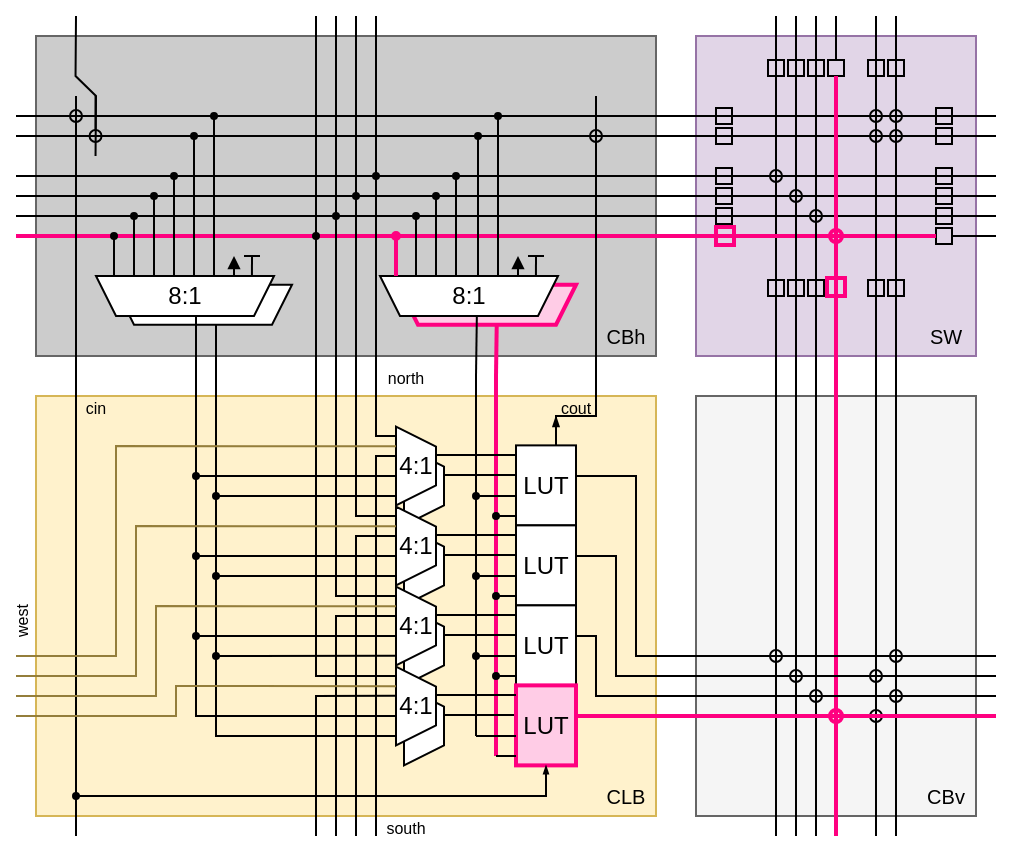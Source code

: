 <mxfile version="20.6.2" type="device"><diagram id="9KGzQhtidho0yr76nwJ4" name="Page-1"><mxGraphModel dx="647" dy="427" grid="1" gridSize="10" guides="0" tooltips="1" connect="1" arrows="1" fold="1" page="1" pageScale="1" pageWidth="827" pageHeight="1169" math="0" shadow="0"><root><mxCell id="0"/><mxCell id="1" parent="0"/><mxCell id="bEWMWgWFXNV8ZKnq5Obx-1" value="" style="rounded=0;whiteSpace=wrap;html=1;fillColor=#fff2cc;strokeColor=#d6b656;" parent="1" vertex="1"><mxGeometry x="80" y="270" width="310" height="210" as="geometry"/></mxCell><mxCell id="BEiH9vNHT9M3Co6_IEp4-1" value="" style="rounded=0;whiteSpace=wrap;html=1;fillColor=#CCCCCC;strokeColor=#666666;fontColor=#333333;" parent="1" vertex="1"><mxGeometry x="80" y="90" width="310" height="160" as="geometry"/></mxCell><mxCell id="BEiH9vNHT9M3Co6_IEp4-317" value="" style="endArrow=none;html=1;rounded=0;endFill=0;startArrow=blockThin;startFill=1;startSize=3;" parent="1" edge="1"><mxGeometry width="50" height="50" relative="1" as="geometry"><mxPoint x="340" y="280" as="sourcePoint"/><mxPoint x="340" y="300" as="targetPoint"/><Array as="points"/></mxGeometry></mxCell><mxCell id="BEiH9vNHT9M3Co6_IEp4-312" value="" style="endArrow=none;html=1;rounded=0;" parent="1" edge="1"><mxGeometry width="50" height="50" relative="1" as="geometry"><mxPoint x="360" y="260" as="sourcePoint"/><mxPoint x="340" y="300" as="targetPoint"/><Array as="points"><mxPoint x="360" y="280"/><mxPoint x="340" y="280"/></Array></mxGeometry></mxCell><mxCell id="BEiH9vNHT9M3Co6_IEp4-6" value="" style="rounded=0;whiteSpace=wrap;html=1;fillColor=#f5f5f5;strokeColor=#666666;fontColor=#333333;" parent="1" vertex="1"><mxGeometry x="410" y="270" width="140" height="210" as="geometry"/></mxCell><mxCell id="BEiH9vNHT9M3Co6_IEp4-21" value="" style="endArrow=none;html=1;rounded=0;" parent="1" edge="1"><mxGeometry width="50" height="50" relative="1" as="geometry"><mxPoint x="500" y="260" as="sourcePoint"/><mxPoint x="500" y="490" as="targetPoint"/><Array as="points"><mxPoint x="500" y="300"/><mxPoint x="500" y="310"/></Array></mxGeometry></mxCell><mxCell id="BEiH9vNHT9M3Co6_IEp4-22" value="" style="endArrow=none;html=1;rounded=0;" parent="1" edge="1"><mxGeometry width="50" height="50" relative="1" as="geometry"><mxPoint x="510" y="260" as="sourcePoint"/><mxPoint x="510" y="490" as="targetPoint"/><Array as="points"><mxPoint x="510" y="300"/><mxPoint x="510" y="310"/></Array></mxGeometry></mxCell><mxCell id="BEiH9vNHT9M3Co6_IEp4-56" value="CBv" style="text;html=1;strokeColor=none;fillColor=none;align=center;verticalAlign=middle;whiteSpace=wrap;rounded=0;strokeWidth=2;fontSize=10;" parent="1" vertex="1"><mxGeometry x="520" y="460" width="30" height="20" as="geometry"/></mxCell><mxCell id="BEiH9vNHT9M3Co6_IEp4-92" value="" style="endArrow=none;html=1;rounded=0;" parent="1" edge="1"><mxGeometry width="50" height="50" relative="1" as="geometry"><mxPoint x="300" y="440" as="sourcePoint"/><mxPoint x="300" y="260" as="targetPoint"/></mxGeometry></mxCell><mxCell id="BEiH9vNHT9M3Co6_IEp4-93" value="" style="endArrow=none;html=1;rounded=0;strokeWidth=2;strokeColor=#FF0080;" parent="1" edge="1"><mxGeometry width="50" height="50" relative="1" as="geometry"><mxPoint x="310" y="450" as="sourcePoint"/><mxPoint x="310" y="260" as="targetPoint"/></mxGeometry></mxCell><mxCell id="BEiH9vNHT9M3Co6_IEp4-204" value="" style="group" parent="1" vertex="1" connectable="0"><mxGeometry x="260" y="280" width="90" height="54.69" as="geometry"/></mxCell><mxCell id="BEiH9vNHT9M3Co6_IEp4-202" value="" style="endArrow=none;html=1;rounded=0;startArrow=none;startFill=0;endSize=4;startSize=3;strokeWidth=1;entryX=0;entryY=0.5;entryDx=0;entryDy=0;" parent="BEiH9vNHT9M3Co6_IEp4-204" edge="1"><mxGeometry width="50" height="50" relative="1" as="geometry"><mxPoint x="20" y="29.55" as="sourcePoint"/><mxPoint x="60" y="29.55" as="targetPoint"/></mxGeometry></mxCell><mxCell id="BEiH9vNHT9M3Co6_IEp4-201" value="" style="shape=trapezoid;perimeter=trapezoidPerimeter;whiteSpace=wrap;html=1;fixedSize=1;size=10;direction=south;" parent="BEiH9vNHT9M3Co6_IEp4-204" vertex="1"><mxGeometry x="4" y="15.31" width="20" height="39.38" as="geometry"/></mxCell><mxCell id="BEiH9vNHT9M3Co6_IEp4-193" value="LUT" style="rounded=0;whiteSpace=wrap;html=1;" parent="BEiH9vNHT9M3Co6_IEp4-204" vertex="1"><mxGeometry x="60" y="14.69" width="30" height="40" as="geometry"/></mxCell><mxCell id="BEiH9vNHT9M3Co6_IEp4-194" value="4:1" style="shape=trapezoid;perimeter=trapezoidPerimeter;whiteSpace=wrap;html=1;fixedSize=1;size=10;direction=south;" parent="BEiH9vNHT9M3Co6_IEp4-204" vertex="1"><mxGeometry y="5.31" width="20" height="39.38" as="geometry"/></mxCell><mxCell id="BEiH9vNHT9M3Co6_IEp4-195" value="" style="endArrow=none;html=1;rounded=0;startArrow=oval;startFill=1;endSize=4;startSize=3;strokeWidth=1;" parent="BEiH9vNHT9M3Co6_IEp4-204" edge="1"><mxGeometry width="50" height="50" relative="1" as="geometry"><mxPoint x="50" y="50" as="sourcePoint"/><mxPoint x="60" y="50" as="targetPoint"/></mxGeometry></mxCell><mxCell id="BEiH9vNHT9M3Co6_IEp4-196" value="" style="endArrow=none;html=1;rounded=0;startArrow=oval;startFill=1;endSize=4;startSize=3;strokeWidth=1;" parent="BEiH9vNHT9M3Co6_IEp4-204" edge="1"><mxGeometry width="50" height="50" relative="1" as="geometry"><mxPoint x="40" y="40" as="sourcePoint"/><mxPoint x="60" y="40" as="targetPoint"/></mxGeometry></mxCell><mxCell id="BEiH9vNHT9M3Co6_IEp4-203" value="" style="endArrow=none;html=1;rounded=0;startArrow=none;startFill=0;endSize=4;startSize=3;strokeWidth=1;entryX=0;entryY=0.5;entryDx=0;entryDy=0;" parent="BEiH9vNHT9M3Co6_IEp4-204" edge="1"><mxGeometry width="50" height="50" relative="1" as="geometry"><mxPoint x="20.0" y="19.55" as="sourcePoint"/><mxPoint x="60.0" y="19.55" as="targetPoint"/></mxGeometry></mxCell><mxCell id="BEiH9vNHT9M3Co6_IEp4-205" value="" style="group" parent="1" vertex="1" connectable="0"><mxGeometry x="260" y="320" width="90" height="54.69" as="geometry"/></mxCell><mxCell id="BEiH9vNHT9M3Co6_IEp4-206" value="" style="endArrow=none;html=1;rounded=0;startArrow=none;startFill=0;endSize=4;startSize=3;strokeWidth=1;entryX=0;entryY=0.5;entryDx=0;entryDy=0;" parent="BEiH9vNHT9M3Co6_IEp4-205" edge="1"><mxGeometry width="50" height="50" relative="1" as="geometry"><mxPoint x="20" y="29.55" as="sourcePoint"/><mxPoint x="60" y="29.55" as="targetPoint"/></mxGeometry></mxCell><mxCell id="BEiH9vNHT9M3Co6_IEp4-207" value="" style="shape=trapezoid;perimeter=trapezoidPerimeter;whiteSpace=wrap;html=1;fixedSize=1;size=10;direction=south;" parent="BEiH9vNHT9M3Co6_IEp4-205" vertex="1"><mxGeometry x="4" y="15.31" width="20" height="39.38" as="geometry"/></mxCell><mxCell id="BEiH9vNHT9M3Co6_IEp4-208" value="LUT" style="rounded=0;whiteSpace=wrap;html=1;" parent="BEiH9vNHT9M3Co6_IEp4-205" vertex="1"><mxGeometry x="60" y="14.69" width="30" height="40" as="geometry"/></mxCell><mxCell id="BEiH9vNHT9M3Co6_IEp4-209" value="4:1" style="shape=trapezoid;perimeter=trapezoidPerimeter;whiteSpace=wrap;html=1;fixedSize=1;size=10;direction=south;" parent="BEiH9vNHT9M3Co6_IEp4-205" vertex="1"><mxGeometry y="5.31" width="20" height="39.38" as="geometry"/></mxCell><mxCell id="BEiH9vNHT9M3Co6_IEp4-210" value="" style="endArrow=none;html=1;rounded=0;startArrow=oval;startFill=1;endSize=4;startSize=3;strokeWidth=1;" parent="BEiH9vNHT9M3Co6_IEp4-205" edge="1"><mxGeometry width="50" height="50" relative="1" as="geometry"><mxPoint x="50" y="50" as="sourcePoint"/><mxPoint x="60" y="50" as="targetPoint"/></mxGeometry></mxCell><mxCell id="BEiH9vNHT9M3Co6_IEp4-211" value="" style="endArrow=none;html=1;rounded=0;startArrow=oval;startFill=1;endSize=4;startSize=3;strokeWidth=1;" parent="BEiH9vNHT9M3Co6_IEp4-205" edge="1"><mxGeometry width="50" height="50" relative="1" as="geometry"><mxPoint x="40" y="40" as="sourcePoint"/><mxPoint x="60" y="40" as="targetPoint"/></mxGeometry></mxCell><mxCell id="BEiH9vNHT9M3Co6_IEp4-212" value="" style="endArrow=none;html=1;rounded=0;startArrow=none;startFill=0;endSize=4;startSize=3;strokeWidth=1;entryX=0;entryY=0.5;entryDx=0;entryDy=0;" parent="BEiH9vNHT9M3Co6_IEp4-205" edge="1"><mxGeometry width="50" height="50" relative="1" as="geometry"><mxPoint x="20.0" y="19.55" as="sourcePoint"/><mxPoint x="60.0" y="19.55" as="targetPoint"/></mxGeometry></mxCell><mxCell id="BEiH9vNHT9M3Co6_IEp4-213" value="" style="group" parent="1" vertex="1" connectable="0"><mxGeometry x="260" y="360" width="90" height="54.69" as="geometry"/></mxCell><mxCell id="BEiH9vNHT9M3Co6_IEp4-214" value="" style="endArrow=none;html=1;rounded=0;startArrow=none;startFill=0;endSize=4;startSize=3;strokeWidth=1;entryX=0;entryY=0.5;entryDx=0;entryDy=0;" parent="BEiH9vNHT9M3Co6_IEp4-213" edge="1"><mxGeometry width="50" height="50" relative="1" as="geometry"><mxPoint x="20" y="29.55" as="sourcePoint"/><mxPoint x="60" y="29.55" as="targetPoint"/></mxGeometry></mxCell><mxCell id="BEiH9vNHT9M3Co6_IEp4-215" value="" style="shape=trapezoid;perimeter=trapezoidPerimeter;whiteSpace=wrap;html=1;fixedSize=1;size=10;direction=south;" parent="BEiH9vNHT9M3Co6_IEp4-213" vertex="1"><mxGeometry x="4" y="15.31" width="20" height="39.38" as="geometry"/></mxCell><mxCell id="BEiH9vNHT9M3Co6_IEp4-216" value="LUT" style="rounded=0;whiteSpace=wrap;html=1;" parent="BEiH9vNHT9M3Co6_IEp4-213" vertex="1"><mxGeometry x="60" y="14.69" width="30" height="40" as="geometry"/></mxCell><mxCell id="BEiH9vNHT9M3Co6_IEp4-217" value="4:1" style="shape=trapezoid;perimeter=trapezoidPerimeter;whiteSpace=wrap;html=1;fixedSize=1;size=10;direction=south;" parent="BEiH9vNHT9M3Co6_IEp4-213" vertex="1"><mxGeometry y="5.31" width="20" height="39.38" as="geometry"/></mxCell><mxCell id="BEiH9vNHT9M3Co6_IEp4-218" value="" style="endArrow=none;html=1;rounded=0;startArrow=oval;startFill=1;endSize=4;startSize=3;strokeWidth=1;" parent="BEiH9vNHT9M3Co6_IEp4-213" edge="1"><mxGeometry width="50" height="50" relative="1" as="geometry"><mxPoint x="50" y="50" as="sourcePoint"/><mxPoint x="60" y="50" as="targetPoint"/></mxGeometry></mxCell><mxCell id="BEiH9vNHT9M3Co6_IEp4-219" value="" style="endArrow=none;html=1;rounded=0;startArrow=oval;startFill=1;endSize=4;startSize=3;strokeWidth=1;" parent="BEiH9vNHT9M3Co6_IEp4-213" edge="1"><mxGeometry width="50" height="50" relative="1" as="geometry"><mxPoint x="40" y="40" as="sourcePoint"/><mxPoint x="60" y="40" as="targetPoint"/></mxGeometry></mxCell><mxCell id="BEiH9vNHT9M3Co6_IEp4-220" value="" style="endArrow=none;html=1;rounded=0;startArrow=none;startFill=0;endSize=4;startSize=3;strokeWidth=1;entryX=0;entryY=0.5;entryDx=0;entryDy=0;" parent="BEiH9vNHT9M3Co6_IEp4-213" edge="1"><mxGeometry width="50" height="50" relative="1" as="geometry"><mxPoint x="20.0" y="19.55" as="sourcePoint"/><mxPoint x="60.0" y="19.55" as="targetPoint"/></mxGeometry></mxCell><mxCell id="BEiH9vNHT9M3Co6_IEp4-221" value="" style="group" parent="1" vertex="1" connectable="0"><mxGeometry x="260" y="400" width="90" height="54.69" as="geometry"/></mxCell><mxCell id="BEiH9vNHT9M3Co6_IEp4-222" value="" style="endArrow=none;html=1;rounded=0;startArrow=none;startFill=0;endSize=4;startSize=3;strokeWidth=1;entryX=0;entryY=0.5;entryDx=0;entryDy=0;" parent="BEiH9vNHT9M3Co6_IEp4-221" edge="1"><mxGeometry width="50" height="50" relative="1" as="geometry"><mxPoint x="20" y="29.55" as="sourcePoint"/><mxPoint x="60" y="29.55" as="targetPoint"/></mxGeometry></mxCell><mxCell id="BEiH9vNHT9M3Co6_IEp4-223" value="" style="shape=trapezoid;perimeter=trapezoidPerimeter;whiteSpace=wrap;html=1;fixedSize=1;size=10;direction=south;" parent="BEiH9vNHT9M3Co6_IEp4-221" vertex="1"><mxGeometry x="4" y="15.31" width="20" height="39.38" as="geometry"/></mxCell><mxCell id="BEiH9vNHT9M3Co6_IEp4-224" value="LUT" style="rounded=0;whiteSpace=wrap;html=1;strokeColor=#FF0080;strokeWidth=2;fillColor=#FFCCE6;" parent="BEiH9vNHT9M3Co6_IEp4-221" vertex="1"><mxGeometry x="60" y="14.69" width="30" height="40" as="geometry"/></mxCell><mxCell id="BEiH9vNHT9M3Co6_IEp4-225" value="4:1" style="shape=trapezoid;perimeter=trapezoidPerimeter;whiteSpace=wrap;html=1;fixedSize=1;size=10;direction=south;" parent="BEiH9vNHT9M3Co6_IEp4-221" vertex="1"><mxGeometry y="5.31" width="20" height="39.38" as="geometry"/></mxCell><mxCell id="BEiH9vNHT9M3Co6_IEp4-226" value="" style="endArrow=none;html=1;rounded=0;startArrow=none;startFill=0;endSize=4;startSize=3;strokeWidth=1;" parent="BEiH9vNHT9M3Co6_IEp4-221" edge="1"><mxGeometry width="50" height="50" relative="1" as="geometry"><mxPoint x="50" y="50" as="sourcePoint"/><mxPoint x="60" y="50" as="targetPoint"/></mxGeometry></mxCell><mxCell id="BEiH9vNHT9M3Co6_IEp4-227" value="" style="endArrow=none;html=1;rounded=0;startArrow=none;startFill=0;endSize=4;startSize=3;strokeWidth=1;" parent="BEiH9vNHT9M3Co6_IEp4-221" edge="1"><mxGeometry width="50" height="50" relative="1" as="geometry"><mxPoint x="40" y="40" as="sourcePoint"/><mxPoint x="60" y="40" as="targetPoint"/></mxGeometry></mxCell><mxCell id="BEiH9vNHT9M3Co6_IEp4-228" value="" style="endArrow=none;html=1;rounded=0;startArrow=none;startFill=0;endSize=4;startSize=3;strokeWidth=1;entryX=0;entryY=0.5;entryDx=0;entryDy=0;" parent="BEiH9vNHT9M3Co6_IEp4-221" edge="1"><mxGeometry width="50" height="50" relative="1" as="geometry"><mxPoint x="20.0" y="19.55" as="sourcePoint"/><mxPoint x="60.0" y="19.55" as="targetPoint"/></mxGeometry></mxCell><mxCell id="BEiH9vNHT9M3Co6_IEp4-230" value="" style="endArrow=none;html=1;rounded=0;strokeColor=#000000;" parent="1" edge="1"><mxGeometry width="50" height="50" relative="1" as="geometry"><mxPoint x="260" y="290" as="sourcePoint"/><mxPoint x="250" y="260" as="targetPoint"/><Array as="points"><mxPoint x="250" y="290"/></Array></mxGeometry></mxCell><mxCell id="BEiH9vNHT9M3Co6_IEp4-234" value="" style="endArrow=none;html=1;rounded=0;strokeColor=#000000;" parent="1" edge="1"><mxGeometry width="50" height="50" relative="1" as="geometry"><mxPoint x="260" y="370" as="sourcePoint"/><mxPoint x="230" y="260" as="targetPoint"/><Array as="points"><mxPoint x="230" y="370"/></Array></mxGeometry></mxCell><mxCell id="BEiH9vNHT9M3Co6_IEp4-235" value="" style="endArrow=none;html=1;rounded=0;strokeColor=#000000;" parent="1" edge="1"><mxGeometry width="50" height="50" relative="1" as="geometry"><mxPoint x="260" y="410.0" as="sourcePoint"/><mxPoint x="220" y="260" as="targetPoint"/><Array as="points"><mxPoint x="220" y="410"/></Array></mxGeometry></mxCell><mxCell id="BEiH9vNHT9M3Co6_IEp4-236" value="" style="endArrow=none;html=1;rounded=0;strokeColor=#000000;" parent="1" edge="1"><mxGeometry width="50" height="50" relative="1" as="geometry"><mxPoint x="260" y="300.0" as="sourcePoint"/><mxPoint x="250" y="490" as="targetPoint"/><Array as="points"><mxPoint x="250" y="300"/></Array></mxGeometry></mxCell><mxCell id="BEiH9vNHT9M3Co6_IEp4-237" value="" style="endArrow=oval;html=1;rounded=0;startArrow=none;startFill=0;endFill=1;endSize=3;" parent="1" edge="1"><mxGeometry width="50" height="50" relative="1" as="geometry"><mxPoint x="260" y="310" as="sourcePoint"/><mxPoint x="160" y="310" as="targetPoint"/></mxGeometry></mxCell><mxCell id="BEiH9vNHT9M3Co6_IEp4-238" value="" style="endArrow=oval;html=1;rounded=0;startArrow=none;startFill=0;endFill=1;endSize=3;" parent="1" edge="1"><mxGeometry width="50" height="50" relative="1" as="geometry"><mxPoint x="260" y="320" as="sourcePoint"/><mxPoint x="170" y="320" as="targetPoint"/></mxGeometry></mxCell><mxCell id="BEiH9vNHT9M3Co6_IEp4-239" value="" style="endArrow=none;html=1;rounded=0;strokeColor=#000000;" parent="1" edge="1"><mxGeometry width="50" height="50" relative="1" as="geometry"><mxPoint x="260" y="330" as="sourcePoint"/><mxPoint x="240" y="260" as="targetPoint"/><Array as="points"><mxPoint x="240" y="330"/></Array></mxGeometry></mxCell><mxCell id="BEiH9vNHT9M3Co6_IEp4-240" value="" style="endArrow=none;html=1;rounded=0;strokeColor=#000000;" parent="1" edge="1"><mxGeometry width="50" height="50" relative="1" as="geometry"><mxPoint x="260" y="340" as="sourcePoint"/><mxPoint x="240" y="490" as="targetPoint"/><Array as="points"><mxPoint x="240" y="340"/></Array></mxGeometry></mxCell><mxCell id="BEiH9vNHT9M3Co6_IEp4-242" value="" style="endArrow=oval;html=1;rounded=0;endSize=3;endFill=1;" parent="1" edge="1"><mxGeometry width="50" height="50" relative="1" as="geometry"><mxPoint x="260" y="350" as="sourcePoint"/><mxPoint x="160" y="350" as="targetPoint"/></mxGeometry></mxCell><mxCell id="BEiH9vNHT9M3Co6_IEp4-243" value="" style="endArrow=oval;html=1;rounded=0;endSize=3;endFill=1;" parent="1" edge="1"><mxGeometry width="50" height="50" relative="1" as="geometry"><mxPoint x="260" y="360" as="sourcePoint"/><mxPoint x="170" y="360" as="targetPoint"/></mxGeometry></mxCell><mxCell id="BEiH9vNHT9M3Co6_IEp4-244" value="" style="endArrow=none;html=1;rounded=0;strokeColor=#000000;" parent="1" edge="1"><mxGeometry width="50" height="50" relative="1" as="geometry"><mxPoint x="260" y="380" as="sourcePoint"/><mxPoint x="230" y="490" as="targetPoint"/><Array as="points"><mxPoint x="230" y="380"/></Array></mxGeometry></mxCell><mxCell id="BEiH9vNHT9M3Co6_IEp4-245" value="" style="endArrow=oval;html=1;rounded=0;endSize=3;endFill=1;" parent="1" edge="1"><mxGeometry width="50" height="50" relative="1" as="geometry"><mxPoint x="260" y="390" as="sourcePoint"/><mxPoint x="160" y="390" as="targetPoint"/></mxGeometry></mxCell><mxCell id="BEiH9vNHT9M3Co6_IEp4-246" value="" style="endArrow=oval;html=1;rounded=0;endSize=3;endFill=1;" parent="1" edge="1"><mxGeometry width="50" height="50" relative="1" as="geometry"><mxPoint x="260" y="399.84" as="sourcePoint"/><mxPoint x="170" y="400" as="targetPoint"/></mxGeometry></mxCell><mxCell id="BEiH9vNHT9M3Co6_IEp4-247" value="" style="endArrow=none;html=1;rounded=0;strokeColor=#000000;" parent="1" edge="1"><mxGeometry width="50" height="50" relative="1" as="geometry"><mxPoint x="260" y="419.92" as="sourcePoint"/><mxPoint x="220" y="490" as="targetPoint"/><Array as="points"><mxPoint x="220" y="420"/></Array></mxGeometry></mxCell><mxCell id="BEiH9vNHT9M3Co6_IEp4-248" value="" style="endArrow=none;html=1;rounded=0;" parent="1" edge="1"><mxGeometry width="50" height="50" relative="1" as="geometry"><mxPoint x="260" y="430.0" as="sourcePoint"/><mxPoint x="160" y="260" as="targetPoint"/><Array as="points"><mxPoint x="160" y="430"/></Array></mxGeometry></mxCell><mxCell id="BEiH9vNHT9M3Co6_IEp4-249" value="" style="endArrow=none;html=1;rounded=0;" parent="1" edge="1"><mxGeometry width="50" height="50" relative="1" as="geometry"><mxPoint x="260" y="440.0" as="sourcePoint"/><mxPoint x="170" y="260" as="targetPoint"/><Array as="points"><mxPoint x="170" y="440"/></Array></mxGeometry></mxCell><mxCell id="BEiH9vNHT9M3Co6_IEp4-310" value="" style="endArrow=none;html=1;rounded=0;exitX=0.5;exitY=1;exitDx=0;exitDy=0;endFill=0;startArrow=blockThin;startFill=1;endSize=5;startSize=2;" parent="1" source="BEiH9vNHT9M3Co6_IEp4-224" edge="1"><mxGeometry width="50" height="50" relative="1" as="geometry"><mxPoint x="340" y="460" as="sourcePoint"/><mxPoint x="100" y="260" as="targetPoint"/><Array as="points"><mxPoint x="335" y="470"/><mxPoint x="100" y="470"/></Array></mxGeometry></mxCell><mxCell id="BEiH9vNHT9M3Co6_IEp4-313" value="" style="endArrow=none;html=1;rounded=0;" parent="1" edge="1"><mxGeometry width="50" height="50" relative="1" as="geometry"><mxPoint x="400" y="400" as="sourcePoint"/><mxPoint x="350" y="310" as="targetPoint"/><Array as="points"><mxPoint x="380" y="400"/><mxPoint x="380" y="310"/><mxPoint x="350" y="310"/></Array></mxGeometry></mxCell><mxCell id="BEiH9vNHT9M3Co6_IEp4-314" value="" style="endArrow=none;html=1;rounded=0;" parent="1" edge="1"><mxGeometry width="50" height="50" relative="1" as="geometry"><mxPoint x="400" y="410" as="sourcePoint"/><mxPoint x="350" y="350" as="targetPoint"/><Array as="points"><mxPoint x="370" y="410"/><mxPoint x="370" y="350"/><mxPoint x="350" y="350"/></Array></mxGeometry></mxCell><mxCell id="BEiH9vNHT9M3Co6_IEp4-315" value="" style="endArrow=none;html=1;rounded=0;" parent="1" edge="1"><mxGeometry width="50" height="50" relative="1" as="geometry"><mxPoint x="400" y="420" as="sourcePoint"/><mxPoint x="350" y="390" as="targetPoint"/><Array as="points"><mxPoint x="360" y="420"/><mxPoint x="360" y="390"/><mxPoint x="350" y="390"/></Array></mxGeometry></mxCell><mxCell id="BEiH9vNHT9M3Co6_IEp4-316" value="" style="endArrow=none;html=1;rounded=0;strokeWidth=2;strokeColor=#FF0080;" parent="1" edge="1"><mxGeometry width="50" height="50" relative="1" as="geometry"><mxPoint x="400" y="430" as="sourcePoint"/><mxPoint x="350" y="430" as="targetPoint"/><Array as="points"><mxPoint x="350" y="430"/></Array></mxGeometry></mxCell><mxCell id="_3s3jiyZv3Z9UE-ZHLpk-1" value="" style="endArrow=none;html=1;rounded=0;" parent="1" edge="1"><mxGeometry width="50" height="50" relative="1" as="geometry"><mxPoint x="450" y="260" as="sourcePoint"/><mxPoint x="450" y="490" as="targetPoint"/><Array as="points"/></mxGeometry></mxCell><mxCell id="_3s3jiyZv3Z9UE-ZHLpk-2" value="" style="endArrow=none;html=1;rounded=0;" parent="1" edge="1"><mxGeometry width="50" height="50" relative="1" as="geometry"><mxPoint x="460" y="260" as="sourcePoint"/><mxPoint x="460" y="490.0" as="targetPoint"/><Array as="points"/></mxGeometry></mxCell><mxCell id="_3s3jiyZv3Z9UE-ZHLpk-3" value="" style="endArrow=none;html=1;rounded=0;" parent="1" edge="1"><mxGeometry width="50" height="50" relative="1" as="geometry"><mxPoint x="470" y="260" as="sourcePoint"/><mxPoint x="470" y="490.0" as="targetPoint"/><Array as="points"/></mxGeometry></mxCell><mxCell id="_3s3jiyZv3Z9UE-ZHLpk-4" value="" style="endArrow=none;html=1;rounded=0;strokeWidth=2;strokeColor=#FF0080;" parent="1" edge="1"><mxGeometry width="50" height="50" relative="1" as="geometry"><mxPoint x="480" y="260" as="sourcePoint"/><mxPoint x="480" y="490.0" as="targetPoint"/><Array as="points"/></mxGeometry></mxCell><mxCell id="_3s3jiyZv3Z9UE-ZHLpk-12" value="" style="group;rotation=0;" parent="1" vertex="1" connectable="0"><mxGeometry x="440" y="390" width="50" height="50" as="geometry"/></mxCell><mxCell id="_3s3jiyZv3Z9UE-ZHLpk-13" value="" style="endArrow=none;html=1;rounded=0;" parent="_3s3jiyZv3Z9UE-ZHLpk-12" edge="1"><mxGeometry width="50" height="50" relative="1" as="geometry"><mxPoint x="10" y="50" as="sourcePoint"/><mxPoint x="10" as="targetPoint"/></mxGeometry></mxCell><mxCell id="_3s3jiyZv3Z9UE-ZHLpk-14" value="" style="endArrow=none;html=1;rounded=0;startArrow=oval;startFill=0;" parent="_3s3jiyZv3Z9UE-ZHLpk-12" edge="1"><mxGeometry width="50" height="50" relative="1" as="geometry"><mxPoint x="10" y="10" as="sourcePoint"/><mxPoint y="10" as="targetPoint"/></mxGeometry></mxCell><mxCell id="_3s3jiyZv3Z9UE-ZHLpk-15" value="" style="endArrow=none;html=1;rounded=0;startArrow=oval;startFill=0;" parent="_3s3jiyZv3Z9UE-ZHLpk-12" edge="1"><mxGeometry width="50" height="50" relative="1" as="geometry"><mxPoint x="20" y="20" as="sourcePoint"/><mxPoint x="10" y="20" as="targetPoint"/></mxGeometry></mxCell><mxCell id="_3s3jiyZv3Z9UE-ZHLpk-16" value="" style="endArrow=none;html=1;rounded=0;startArrow=oval;startFill=0;" parent="_3s3jiyZv3Z9UE-ZHLpk-12" edge="1"><mxGeometry width="50" height="50" relative="1" as="geometry"><mxPoint x="30" y="30" as="sourcePoint"/><mxPoint x="20" y="30" as="targetPoint"/></mxGeometry></mxCell><mxCell id="_3s3jiyZv3Z9UE-ZHLpk-17" value="" style="endArrow=none;html=1;rounded=0;startArrow=oval;startFill=0;strokeColor=#FF0080;strokeWidth=2;" parent="_3s3jiyZv3Z9UE-ZHLpk-12" edge="1"><mxGeometry width="50" height="50" relative="1" as="geometry"><mxPoint x="40" y="40" as="sourcePoint"/><mxPoint x="30" y="40" as="targetPoint"/></mxGeometry></mxCell><mxCell id="_3s3jiyZv3Z9UE-ZHLpk-18" value="" style="endArrow=none;html=1;rounded=0;" parent="_3s3jiyZv3Z9UE-ZHLpk-12" edge="1"><mxGeometry width="50" height="50" relative="1" as="geometry"><mxPoint x="20" y="50" as="sourcePoint"/><mxPoint x="20" as="targetPoint"/></mxGeometry></mxCell><mxCell id="_3s3jiyZv3Z9UE-ZHLpk-19" value="" style="endArrow=none;html=1;rounded=0;" parent="_3s3jiyZv3Z9UE-ZHLpk-12" edge="1"><mxGeometry width="50" height="50" relative="1" as="geometry"><mxPoint x="30" y="50" as="sourcePoint"/><mxPoint x="30" as="targetPoint"/></mxGeometry></mxCell><mxCell id="_3s3jiyZv3Z9UE-ZHLpk-20" value="" style="endArrow=none;html=1;rounded=0;strokeWidth=2;strokeColor=#FF0080;" parent="_3s3jiyZv3Z9UE-ZHLpk-12" edge="1"><mxGeometry width="50" height="50" relative="1" as="geometry"><mxPoint x="40" y="50" as="sourcePoint"/><mxPoint x="40" as="targetPoint"/></mxGeometry></mxCell><mxCell id="_3s3jiyZv3Z9UE-ZHLpk-21" value="" style="endArrow=none;html=1;rounded=0;" parent="_3s3jiyZv3Z9UE-ZHLpk-12" edge="1"><mxGeometry width="50" height="50" relative="1" as="geometry"><mxPoint y="10" as="sourcePoint"/><mxPoint x="50" y="10" as="targetPoint"/></mxGeometry></mxCell><mxCell id="_3s3jiyZv3Z9UE-ZHLpk-22" value="" style="endArrow=none;html=1;rounded=0;" parent="_3s3jiyZv3Z9UE-ZHLpk-12" edge="1"><mxGeometry width="50" height="50" relative="1" as="geometry"><mxPoint y="20" as="sourcePoint"/><mxPoint x="50" y="20" as="targetPoint"/></mxGeometry></mxCell><mxCell id="_3s3jiyZv3Z9UE-ZHLpk-23" value="" style="endArrow=none;html=1;rounded=0;" parent="_3s3jiyZv3Z9UE-ZHLpk-12" edge="1"><mxGeometry width="50" height="50" relative="1" as="geometry"><mxPoint y="30" as="sourcePoint"/><mxPoint x="50" y="30" as="targetPoint"/></mxGeometry></mxCell><mxCell id="_3s3jiyZv3Z9UE-ZHLpk-24" value="" style="endArrow=none;html=1;rounded=0;" parent="_3s3jiyZv3Z9UE-ZHLpk-12" edge="1"><mxGeometry width="50" height="50" relative="1" as="geometry"><mxPoint y="40" as="sourcePoint"/><mxPoint x="50" y="40" as="targetPoint"/></mxGeometry></mxCell><mxCell id="_3s3jiyZv3Z9UE-ZHLpk-25" value="" style="endArrow=none;html=1;rounded=0;strokeWidth=1;fontSize=10;startSize=3;endSize=3;" parent="1" edge="1"><mxGeometry width="50" height="50" relative="1" as="geometry"><mxPoint x="400" y="400" as="sourcePoint"/><mxPoint x="560" y="400" as="targetPoint"/></mxGeometry></mxCell><mxCell id="_3s3jiyZv3Z9UE-ZHLpk-26" value="" style="endArrow=none;html=1;rounded=0;strokeWidth=1;fontSize=10;startSize=3;endSize=3;" parent="1" edge="1"><mxGeometry width="50" height="50" relative="1" as="geometry"><mxPoint x="400" y="410" as="sourcePoint"/><mxPoint x="450" y="410" as="targetPoint"/></mxGeometry></mxCell><mxCell id="_3s3jiyZv3Z9UE-ZHLpk-27" value="" style="endArrow=none;html=1;rounded=0;strokeWidth=1;fontSize=10;startSize=3;endSize=3;" parent="1" edge="1"><mxGeometry width="50" height="50" relative="1" as="geometry"><mxPoint x="400" y="420" as="sourcePoint"/><mxPoint x="560" y="420" as="targetPoint"/></mxGeometry></mxCell><mxCell id="_3s3jiyZv3Z9UE-ZHLpk-29" value="" style="endArrow=none;html=1;rounded=0;startArrow=oval;startFill=0;" parent="1" edge="1"><mxGeometry width="50" height="50" relative="1" as="geometry"><mxPoint x="510.0" y="400" as="sourcePoint"/><mxPoint x="490" y="400" as="targetPoint"/></mxGeometry></mxCell><mxCell id="_3s3jiyZv3Z9UE-ZHLpk-30" value="" style="endArrow=none;html=1;rounded=0;startArrow=oval;startFill=0;" parent="1" edge="1"><mxGeometry width="50" height="50" relative="1" as="geometry"><mxPoint x="500.0" y="400" as="sourcePoint"/><mxPoint x="500" y="400" as="targetPoint"/></mxGeometry></mxCell><mxCell id="7t7pYtfQSMFKUJXyZif--1" value="" style="endArrow=none;html=1;rounded=0;startArrow=none;startFill=0;endFill=0;endSize=3;" parent="1" edge="1"><mxGeometry width="50" height="50" relative="1" as="geometry"><mxPoint x="360" y="140" as="sourcePoint"/><mxPoint x="360" y="260" as="targetPoint"/></mxGeometry></mxCell><mxCell id="BEiH9vNHT9M3Co6_IEp4-168" value="" style="endArrow=none;html=1;rounded=0;strokeColor=#FF0080;strokeWidth=2;" parent="1" edge="1"><mxGeometry width="50" height="50" relative="1" as="geometry"><mxPoint x="310" y="260" as="sourcePoint"/><mxPoint x="310.42" y="230" as="targetPoint"/></mxGeometry></mxCell><mxCell id="BEiH9vNHT9M3Co6_IEp4-2" value="8:1" style="shape=trapezoid;perimeter=trapezoidPerimeter;whiteSpace=wrap;html=1;fixedSize=1;size=10;direction=west;strokeColor=#FF0080;strokeWidth=2;fillColor=#FFCCE6;" parent="1" vertex="1"><mxGeometry x="261" y="214.38" width="89" height="20" as="geometry"/></mxCell><mxCell id="BEiH9vNHT9M3Co6_IEp4-15" value="" style="endArrow=none;html=1;rounded=0;strokeWidth=2;strokeColor=#FF0080;" parent="1" edge="1"><mxGeometry width="50" height="50" relative="1" as="geometry"><mxPoint x="400" y="190" as="sourcePoint"/><mxPoint x="70" y="190" as="targetPoint"/></mxGeometry></mxCell><mxCell id="BEiH9vNHT9M3Co6_IEp4-16" value="" style="endArrow=none;html=1;rounded=0;" parent="1" edge="1"><mxGeometry width="50" height="50" relative="1" as="geometry"><mxPoint x="400" y="180" as="sourcePoint"/><mxPoint x="70" y="180" as="targetPoint"/></mxGeometry></mxCell><mxCell id="BEiH9vNHT9M3Co6_IEp4-17" value="" style="endArrow=none;html=1;rounded=0;" parent="1" edge="1"><mxGeometry width="50" height="50" relative="1" as="geometry"><mxPoint x="400" y="170" as="sourcePoint"/><mxPoint x="70" y="170" as="targetPoint"/></mxGeometry></mxCell><mxCell id="BEiH9vNHT9M3Co6_IEp4-18" value="" style="endArrow=none;html=1;rounded=0;" parent="1" edge="1"><mxGeometry width="50" height="50" relative="1" as="geometry"><mxPoint x="400" y="160" as="sourcePoint"/><mxPoint x="70" y="160" as="targetPoint"/></mxGeometry></mxCell><mxCell id="BEiH9vNHT9M3Co6_IEp4-19" value="" style="endArrow=none;html=1;rounded=0;" parent="1" edge="1"><mxGeometry width="50" height="50" relative="1" as="geometry"><mxPoint x="400" y="140" as="sourcePoint"/><mxPoint x="70" y="140" as="targetPoint"/><Array as="points"><mxPoint x="340" y="140"/><mxPoint x="330" y="140"/></Array></mxGeometry></mxCell><mxCell id="BEiH9vNHT9M3Co6_IEp4-20" value="" style="endArrow=none;html=1;rounded=0;" parent="1" edge="1"><mxGeometry width="50" height="50" relative="1" as="geometry"><mxPoint x="400" y="130" as="sourcePoint"/><mxPoint x="70" y="130" as="targetPoint"/><Array as="points"><mxPoint x="340" y="130"/><mxPoint x="330" y="130"/></Array></mxGeometry></mxCell><mxCell id="BEiH9vNHT9M3Co6_IEp4-23" value="" style="endArrow=none;html=1;rounded=0;startArrow=oval;startFill=0;" parent="1" edge="1"><mxGeometry width="50" height="50" relative="1" as="geometry"><mxPoint x="100" y="130" as="sourcePoint"/><mxPoint x="100" y="150" as="targetPoint"/></mxGeometry></mxCell><mxCell id="BEiH9vNHT9M3Co6_IEp4-54" value="CBh" style="text;html=1;strokeColor=none;fillColor=none;align=center;verticalAlign=middle;whiteSpace=wrap;rounded=0;strokeWidth=2;fontSize=10;" parent="1" vertex="1"><mxGeometry x="360" y="230" width="30" height="20" as="geometry"/></mxCell><mxCell id="BEiH9vNHT9M3Co6_IEp4-62" value="" style="endArrow=none;html=1;rounded=0;strokeWidth=1;fontSize=10;startSize=3;endSize=3;" parent="1" edge="1"><mxGeometry width="50" height="50" relative="1" as="geometry"><mxPoint x="100" y="260" as="sourcePoint"/><mxPoint x="100" y="120" as="targetPoint"/></mxGeometry></mxCell><mxCell id="BEiH9vNHT9M3Co6_IEp4-117" value="8:1" style="shape=trapezoid;perimeter=trapezoidPerimeter;whiteSpace=wrap;html=1;fixedSize=1;size=10;direction=west;" parent="1" vertex="1"><mxGeometry x="252" y="210" width="89" height="20" as="geometry"/></mxCell><mxCell id="BEiH9vNHT9M3Co6_IEp4-118" value="" style="endArrow=none;html=1;rounded=0;endFill=0;startArrow=baseDash;startFill=0;entryX=0.124;entryY=1;entryDx=0;entryDy=0;entryPerimeter=0;" parent="1" target="BEiH9vNHT9M3Co6_IEp4-117" edge="1"><mxGeometry width="50" height="50" relative="1" as="geometry"><mxPoint x="330" y="200" as="sourcePoint"/><mxPoint x="339.72" y="210" as="targetPoint"/><Array as="points"/></mxGeometry></mxCell><mxCell id="BEiH9vNHT9M3Co6_IEp4-119" value="" style="endArrow=none;html=1;rounded=0;startArrow=oval;startFill=1;endSize=4;startSize=3;strokeWidth=1;" parent="1" edge="1"><mxGeometry width="50" height="50" relative="1" as="geometry"><mxPoint x="311" y="130" as="sourcePoint"/><mxPoint x="311" y="210" as="targetPoint"/></mxGeometry></mxCell><mxCell id="BEiH9vNHT9M3Co6_IEp4-120" value="" style="endArrow=none;html=1;rounded=0;startArrow=oval;startFill=1;endSize=4;startSize=3;strokeWidth=1;" parent="1" edge="1"><mxGeometry width="50" height="50" relative="1" as="geometry"><mxPoint x="301" y="140" as="sourcePoint"/><mxPoint x="301" y="210" as="targetPoint"/></mxGeometry></mxCell><mxCell id="BEiH9vNHT9M3Co6_IEp4-121" value="" style="endArrow=none;html=1;rounded=0;startArrow=oval;startFill=1;endSize=4;startSize=3;strokeWidth=1;" parent="1" edge="1"><mxGeometry width="50" height="50" relative="1" as="geometry"><mxPoint x="250" y="160" as="sourcePoint"/><mxPoint x="250" y="210" as="targetPoint"/></mxGeometry></mxCell><mxCell id="BEiH9vNHT9M3Co6_IEp4-122" value="" style="endArrow=none;html=1;rounded=0;startArrow=oval;startFill=1;endSize=4;startSize=3;strokeWidth=1;" parent="1" edge="1"><mxGeometry width="50" height="50" relative="1" as="geometry"><mxPoint x="240" y="170" as="sourcePoint"/><mxPoint x="240" y="210" as="targetPoint"/></mxGeometry></mxCell><mxCell id="BEiH9vNHT9M3Co6_IEp4-123" value="" style="endArrow=none;html=1;rounded=0;startArrow=oval;startFill=1;endSize=4;startSize=3;strokeWidth=1;" parent="1" edge="1"><mxGeometry width="50" height="50" relative="1" as="geometry"><mxPoint x="230" y="180" as="sourcePoint"/><mxPoint x="230" y="210" as="targetPoint"/></mxGeometry></mxCell><mxCell id="BEiH9vNHT9M3Co6_IEp4-124" value="" style="endArrow=none;html=1;rounded=0;startArrow=oval;startFill=1;endSize=4;startSize=3;strokeWidth=1;" parent="1" edge="1"><mxGeometry width="50" height="50" relative="1" as="geometry"><mxPoint x="220" y="190" as="sourcePoint"/><mxPoint x="220" y="210" as="targetPoint"/></mxGeometry></mxCell><mxCell id="BEiH9vNHT9M3Co6_IEp4-125" value="" style="endArrow=none;html=1;rounded=0;endFill=0;startArrow=block;startFill=1;endSize=4;startSize=4;" parent="1" edge="1"><mxGeometry width="50" height="50" relative="1" as="geometry"><mxPoint x="321" y="200" as="sourcePoint"/><mxPoint x="321" y="210" as="targetPoint"/><Array as="points"/></mxGeometry></mxCell><mxCell id="BEiH9vNHT9M3Co6_IEp4-126" value="" style="endArrow=none;html=1;rounded=0;startArrow=none;startFill=0;endSize=4;startSize=3;strokeWidth=1;" parent="1" edge="1"><mxGeometry width="50" height="50" relative="1" as="geometry"><mxPoint x="250" y="80" as="sourcePoint"/><mxPoint x="250" y="260" as="targetPoint"/></mxGeometry></mxCell><mxCell id="BEiH9vNHT9M3Co6_IEp4-127" value="" style="endArrow=none;html=1;rounded=0;startArrow=none;startFill=0;endSize=4;startSize=3;strokeWidth=1;" parent="1" edge="1"><mxGeometry width="50" height="50" relative="1" as="geometry"><mxPoint x="240" y="80" as="sourcePoint"/><mxPoint x="240" y="260" as="targetPoint"/></mxGeometry></mxCell><mxCell id="BEiH9vNHT9M3Co6_IEp4-128" value="" style="endArrow=none;html=1;rounded=0;startArrow=none;startFill=0;endSize=4;startSize=3;strokeWidth=1;" parent="1" edge="1"><mxGeometry width="50" height="50" relative="1" as="geometry"><mxPoint x="230" y="80" as="sourcePoint"/><mxPoint x="230" y="260" as="targetPoint"/></mxGeometry></mxCell><mxCell id="BEiH9vNHT9M3Co6_IEp4-129" value="" style="endArrow=none;html=1;rounded=0;startArrow=none;startFill=0;endSize=4;startSize=3;strokeWidth=1;" parent="1" edge="1"><mxGeometry width="50" height="50" relative="1" as="geometry"><mxPoint x="220" y="80" as="sourcePoint"/><mxPoint x="220" y="260" as="targetPoint"/></mxGeometry></mxCell><mxCell id="BEiH9vNHT9M3Co6_IEp4-165" value="" style="endArrow=none;html=1;rounded=0;" parent="1" edge="1"><mxGeometry width="50" height="50" relative="1" as="geometry"><mxPoint x="300" y="260" as="sourcePoint"/><mxPoint x="300.42" y="230" as="targetPoint"/></mxGeometry></mxCell><mxCell id="BEiH9vNHT9M3Co6_IEp4-267" value="" style="endArrow=none;html=1;rounded=0;" parent="1" edge="1"><mxGeometry width="50" height="50" relative="1" as="geometry"><mxPoint x="170.0" y="260" as="sourcePoint"/><mxPoint x="170.0" y="230" as="targetPoint"/></mxGeometry></mxCell><mxCell id="BEiH9vNHT9M3Co6_IEp4-268" value="8:1" style="shape=trapezoid;perimeter=trapezoidPerimeter;whiteSpace=wrap;html=1;fixedSize=1;size=10;direction=west;" parent="1" vertex="1"><mxGeometry x="119" y="214.38" width="89" height="20" as="geometry"/></mxCell><mxCell id="BEiH9vNHT9M3Co6_IEp4-269" value="" style="endArrow=none;html=1;rounded=0;endFill=0;startArrow=baseDash;startFill=0;entryX=0.124;entryY=1;entryDx=0;entryDy=0;entryPerimeter=0;" parent="1" target="BEiH9vNHT9M3Co6_IEp4-278" edge="1"><mxGeometry width="50" height="50" relative="1" as="geometry"><mxPoint x="188" y="200" as="sourcePoint"/><mxPoint x="197.72" y="210" as="targetPoint"/><Array as="points"/></mxGeometry></mxCell><mxCell id="BEiH9vNHT9M3Co6_IEp4-270" value="" style="endArrow=none;html=1;rounded=0;startArrow=oval;startFill=1;endSize=4;startSize=3;strokeWidth=1;" parent="1" edge="1"><mxGeometry width="50" height="50" relative="1" as="geometry"><mxPoint x="169" y="130" as="sourcePoint"/><mxPoint x="169" y="210" as="targetPoint"/></mxGeometry></mxCell><mxCell id="BEiH9vNHT9M3Co6_IEp4-271" value="" style="endArrow=none;html=1;rounded=0;startArrow=oval;startFill=1;endSize=4;startSize=3;strokeWidth=1;" parent="1" edge="1"><mxGeometry width="50" height="50" relative="1" as="geometry"><mxPoint x="159" y="140" as="sourcePoint"/><mxPoint x="159" y="210" as="targetPoint"/></mxGeometry></mxCell><mxCell id="BEiH9vNHT9M3Co6_IEp4-272" value="" style="endArrow=none;html=1;rounded=0;startArrow=oval;startFill=1;endSize=4;startSize=3;strokeWidth=1;" parent="1" edge="1"><mxGeometry width="50" height="50" relative="1" as="geometry"><mxPoint x="149" y="160" as="sourcePoint"/><mxPoint x="149" y="210" as="targetPoint"/></mxGeometry></mxCell><mxCell id="BEiH9vNHT9M3Co6_IEp4-273" value="" style="endArrow=none;html=1;rounded=0;startArrow=oval;startFill=1;endSize=4;startSize=3;strokeWidth=1;" parent="1" edge="1"><mxGeometry width="50" height="50" relative="1" as="geometry"><mxPoint x="139" y="170" as="sourcePoint"/><mxPoint x="139" y="210" as="targetPoint"/></mxGeometry></mxCell><mxCell id="BEiH9vNHT9M3Co6_IEp4-274" value="" style="endArrow=none;html=1;rounded=0;startArrow=oval;startFill=1;endSize=4;startSize=3;strokeWidth=1;" parent="1" edge="1"><mxGeometry width="50" height="50" relative="1" as="geometry"><mxPoint x="129" y="180" as="sourcePoint"/><mxPoint x="129" y="210" as="targetPoint"/></mxGeometry></mxCell><mxCell id="BEiH9vNHT9M3Co6_IEp4-275" value="" style="endArrow=none;html=1;rounded=0;startArrow=oval;startFill=1;endSize=4;startSize=3;strokeWidth=1;" parent="1" edge="1"><mxGeometry width="50" height="50" relative="1" as="geometry"><mxPoint x="119" y="190" as="sourcePoint"/><mxPoint x="119" y="210" as="targetPoint"/></mxGeometry></mxCell><mxCell id="BEiH9vNHT9M3Co6_IEp4-276" value="" style="endArrow=none;html=1;rounded=0;endFill=0;startArrow=block;startFill=1;endSize=4;startSize=4;" parent="1" edge="1"><mxGeometry width="50" height="50" relative="1" as="geometry"><mxPoint x="179" y="200" as="sourcePoint"/><mxPoint x="179" y="210" as="targetPoint"/><Array as="points"/></mxGeometry></mxCell><mxCell id="BEiH9vNHT9M3Co6_IEp4-277" value="" style="endArrow=none;html=1;rounded=0;" parent="1" edge="1"><mxGeometry width="50" height="50" relative="1" as="geometry"><mxPoint x="160.0" y="260" as="sourcePoint"/><mxPoint x="160.0" y="230" as="targetPoint"/></mxGeometry></mxCell><mxCell id="BEiH9vNHT9M3Co6_IEp4-278" value="8:1" style="shape=trapezoid;perimeter=trapezoidPerimeter;whiteSpace=wrap;html=1;fixedSize=1;size=10;direction=west;" parent="1" vertex="1"><mxGeometry x="110" y="210" width="89" height="20" as="geometry"/></mxCell><mxCell id="BEiH9vNHT9M3Co6_IEp4-279" value="" style="endArrow=none;html=1;rounded=0;strokeWidth=1;fontSize=10;startSize=3;endSize=3;" parent="1" edge="1"><mxGeometry width="50" height="50" relative="1" as="geometry"><mxPoint x="109.77" y="150" as="sourcePoint"/><mxPoint x="100" y="80" as="targetPoint"/><Array as="points"><mxPoint x="110" y="120"/><mxPoint x="99.77" y="110"/></Array></mxGeometry></mxCell><mxCell id="BEiH9vNHT9M3Co6_IEp4-281" value="" style="endArrow=none;html=1;rounded=0;startArrow=oval;startFill=0;" parent="1" edge="1"><mxGeometry width="50" height="50" relative="1" as="geometry"><mxPoint x="109.77" y="140" as="sourcePoint"/><mxPoint x="109.77" y="120" as="targetPoint"/></mxGeometry></mxCell><mxCell id="7t7pYtfQSMFKUJXyZif--2" value="" style="endArrow=none;html=1;rounded=0;startArrow=oval;startFill=0;" parent="1" edge="1"><mxGeometry width="50" height="50" relative="1" as="geometry"><mxPoint x="360" y="140" as="sourcePoint"/><mxPoint x="360" y="200" as="targetPoint"/></mxGeometry></mxCell><mxCell id="7t7pYtfQSMFKUJXyZif--5" value="" style="endArrow=none;html=1;rounded=0;startArrow=oval;startFill=0;" parent="1" edge="1"><mxGeometry width="50" height="50" relative="1" as="geometry"><mxPoint x="500.0" y="410" as="sourcePoint"/><mxPoint x="500" y="410" as="targetPoint"/></mxGeometry></mxCell><mxCell id="7t7pYtfQSMFKUJXyZif--6" value="" style="endArrow=none;html=1;rounded=0;startArrow=oval;startFill=0;" parent="1" edge="1"><mxGeometry width="50" height="50" relative="1" as="geometry"><mxPoint x="500.0" y="410" as="sourcePoint"/><mxPoint x="480.0" y="410" as="targetPoint"/></mxGeometry></mxCell><mxCell id="7t7pYtfQSMFKUJXyZif--7" value="" style="endArrow=none;html=1;rounded=0;strokeWidth=1;fontSize=10;startSize=3;endSize=3;" parent="1" edge="1"><mxGeometry width="50" height="50" relative="1" as="geometry"><mxPoint x="400" y="410" as="sourcePoint"/><mxPoint x="560" y="410" as="targetPoint"/></mxGeometry></mxCell><mxCell id="BEiH9vNHT9M3Co6_IEp4-5" value="" style="rounded=0;whiteSpace=wrap;html=1;fillColor=#e1d5e7;strokeColor=#9673a6;" parent="1" vertex="1"><mxGeometry x="410" y="90" width="140" height="160" as="geometry"/></mxCell><mxCell id="BEiH9vNHT9M3Co6_IEp4-50" value="" style="endArrow=none;html=1;rounded=0;startArrow=oval;startFill=0;" parent="1" edge="1"><mxGeometry width="50" height="50" relative="1" as="geometry"><mxPoint x="500" y="130" as="sourcePoint"/><mxPoint x="490" y="130" as="targetPoint"/><Array as="points"><mxPoint x="500" y="130"/></Array></mxGeometry></mxCell><mxCell id="BEiH9vNHT9M3Co6_IEp4-51" value="" style="endArrow=none;html=1;rounded=0;startArrow=oval;startFill=0;" parent="1" edge="1"><mxGeometry width="50" height="50" relative="1" as="geometry"><mxPoint x="510" y="140" as="sourcePoint"/><mxPoint x="500" y="140" as="targetPoint"/><Array as="points"><mxPoint x="510" y="140"/></Array></mxGeometry></mxCell><mxCell id="BEiH9vNHT9M3Co6_IEp4-52" value="" style="endArrow=none;html=1;rounded=0;startArrow=oval;startFill=0;" parent="1" edge="1"><mxGeometry width="50" height="50" relative="1" as="geometry"><mxPoint x="510" y="130" as="sourcePoint"/><mxPoint x="500" y="130" as="targetPoint"/><Array as="points"><mxPoint x="510" y="130"/></Array></mxGeometry></mxCell><mxCell id="BEiH9vNHT9M3Co6_IEp4-53" value="" style="endArrow=none;html=1;rounded=0;startArrow=oval;startFill=0;" parent="1" edge="1"><mxGeometry width="50" height="50" relative="1" as="geometry"><mxPoint x="500" y="140" as="sourcePoint"/><mxPoint x="490" y="140" as="targetPoint"/><Array as="points"><mxPoint x="500" y="140"/></Array></mxGeometry></mxCell><mxCell id="BEiH9vNHT9M3Co6_IEp4-55" value="SW" style="text;html=1;strokeColor=none;fillColor=none;align=center;verticalAlign=middle;whiteSpace=wrap;rounded=0;strokeWidth=2;fontSize=10;" parent="1" vertex="1"><mxGeometry x="520" y="230" width="30" height="20" as="geometry"/></mxCell><mxCell id="BEiH9vNHT9M3Co6_IEp4-65" value="" style="endArrow=none;html=1;rounded=0;startArrow=box;startFill=0;endSize=6;startSize=6;" parent="1" edge="1"><mxGeometry width="50" height="50" relative="1" as="geometry"><mxPoint x="500" y="220" as="sourcePoint"/><mxPoint x="500" y="190" as="targetPoint"/><Array as="points"><mxPoint x="500" y="220"/></Array></mxGeometry></mxCell><mxCell id="BEiH9vNHT9M3Co6_IEp4-66" value="" style="endArrow=none;html=1;rounded=0;startArrow=box;startFill=0;endSize=6;startSize=6;" parent="1" edge="1"><mxGeometry width="50" height="50" relative="1" as="geometry"><mxPoint x="510" y="220" as="sourcePoint"/><mxPoint x="510" y="190" as="targetPoint"/><Array as="points"><mxPoint x="510" y="220"/></Array></mxGeometry></mxCell><mxCell id="BEiH9vNHT9M3Co6_IEp4-67" value="" style="endArrow=none;html=1;rounded=0;startArrow=box;startFill=0;endSize=6;startSize=6;" parent="1" edge="1"><mxGeometry width="50" height="50" relative="1" as="geometry"><mxPoint x="470" y="220" as="sourcePoint"/><mxPoint x="470" y="190" as="targetPoint"/><Array as="points"><mxPoint x="470" y="220"/></Array></mxGeometry></mxCell><mxCell id="BEiH9vNHT9M3Co6_IEp4-68" value="" style="endArrow=none;html=1;rounded=0;startArrow=box;startFill=0;endSize=6;startSize=6;strokeWidth=2;strokeColor=#FF0080;" parent="1" edge="1"><mxGeometry width="50" height="50" relative="1" as="geometry"><mxPoint x="480" y="220" as="sourcePoint"/><mxPoint x="480" y="190" as="targetPoint"/><Array as="points"><mxPoint x="480" y="220"/></Array></mxGeometry></mxCell><mxCell id="BEiH9vNHT9M3Co6_IEp4-69" value="" style="endArrow=none;html=1;rounded=0;startArrow=box;startFill=0;endSize=6;startSize=6;" parent="1" edge="1"><mxGeometry width="50" height="50" relative="1" as="geometry"><mxPoint x="450" y="220" as="sourcePoint"/><mxPoint x="450" y="190" as="targetPoint"/><Array as="points"><mxPoint x="450" y="220"/></Array></mxGeometry></mxCell><mxCell id="BEiH9vNHT9M3Co6_IEp4-70" value="" style="endArrow=none;html=1;rounded=0;startArrow=box;startFill=0;endSize=6;startSize=6;" parent="1" edge="1"><mxGeometry width="50" height="50" relative="1" as="geometry"><mxPoint x="460" y="220" as="sourcePoint"/><mxPoint x="460" y="190" as="targetPoint"/><Array as="points"><mxPoint x="460" y="220"/></Array></mxGeometry></mxCell><mxCell id="BEiH9vNHT9M3Co6_IEp4-71" value="" style="endArrow=none;html=1;rounded=0;startArrow=box;startFill=0;endSize=6;startSize=6;" parent="1" edge="1"><mxGeometry width="50" height="50" relative="1" as="geometry"><mxPoint x="420" y="130" as="sourcePoint"/><mxPoint x="450" y="130" as="targetPoint"/><Array as="points"><mxPoint x="420" y="130"/></Array></mxGeometry></mxCell><mxCell id="BEiH9vNHT9M3Co6_IEp4-72" value="" style="endArrow=none;html=1;rounded=0;startArrow=box;startFill=0;endSize=6;startSize=6;" parent="1" edge="1"><mxGeometry width="50" height="50" relative="1" as="geometry"><mxPoint x="420" y="140" as="sourcePoint"/><mxPoint x="450" y="140" as="targetPoint"/><Array as="points"><mxPoint x="420" y="140"/></Array></mxGeometry></mxCell><mxCell id="BEiH9vNHT9M3Co6_IEp4-73" value="" style="endArrow=none;html=1;rounded=0;startArrow=box;startFill=0;endSize=6;startSize=6;" parent="1" edge="1"><mxGeometry width="50" height="50" relative="1" as="geometry"><mxPoint x="420" y="160" as="sourcePoint"/><mxPoint x="450" y="160" as="targetPoint"/><Array as="points"><mxPoint x="420" y="160"/></Array></mxGeometry></mxCell><mxCell id="BEiH9vNHT9M3Co6_IEp4-74" value="" style="endArrow=none;html=1;rounded=0;startArrow=box;startFill=0;endSize=6;startSize=6;" parent="1" edge="1"><mxGeometry width="50" height="50" relative="1" as="geometry"><mxPoint x="420" y="170" as="sourcePoint"/><mxPoint x="450" y="170" as="targetPoint"/><Array as="points"><mxPoint x="420" y="170"/></Array></mxGeometry></mxCell><mxCell id="BEiH9vNHT9M3Co6_IEp4-75" value="" style="endArrow=none;html=1;rounded=0;startArrow=box;startFill=0;endSize=6;startSize=6;" parent="1" edge="1"><mxGeometry width="50" height="50" relative="1" as="geometry"><mxPoint x="420" y="179.95" as="sourcePoint"/><mxPoint x="450" y="179.95" as="targetPoint"/><Array as="points"><mxPoint x="420" y="179.95"/></Array></mxGeometry></mxCell><mxCell id="BEiH9vNHT9M3Co6_IEp4-76" value="" style="endArrow=none;html=1;rounded=0;startArrow=box;startFill=0;endSize=6;startSize=6;strokeWidth=2;strokeColor=#FF0080;" parent="1" edge="1"><mxGeometry width="50" height="50" relative="1" as="geometry"><mxPoint x="420" y="189.95" as="sourcePoint"/><mxPoint x="450" y="189.95" as="targetPoint"/><Array as="points"><mxPoint x="420" y="189.95"/></Array></mxGeometry></mxCell><mxCell id="BEiH9vNHT9M3Co6_IEp4-77" value="" style="endArrow=none;html=1;rounded=0;startArrow=box;startFill=0;endSize=6;startSize=6;" parent="1" edge="1"><mxGeometry width="50" height="50" relative="1" as="geometry"><mxPoint x="530" y="189.95" as="sourcePoint"/><mxPoint x="560" y="189.95" as="targetPoint"/><Array as="points"><mxPoint x="530" y="189.95"/></Array></mxGeometry></mxCell><mxCell id="BEiH9vNHT9M3Co6_IEp4-78" value="" style="endArrow=none;html=1;rounded=0;startArrow=box;startFill=0;endSize=6;startSize=6;" parent="1" edge="1"><mxGeometry width="50" height="50" relative="1" as="geometry"><mxPoint x="530" y="179.95" as="sourcePoint"/><mxPoint x="560" y="179.95" as="targetPoint"/><Array as="points"><mxPoint x="530" y="179.95"/></Array></mxGeometry></mxCell><mxCell id="BEiH9vNHT9M3Co6_IEp4-79" value="" style="endArrow=none;html=1;rounded=0;startArrow=box;startFill=0;endSize=6;startSize=6;" parent="1" edge="1"><mxGeometry width="50" height="50" relative="1" as="geometry"><mxPoint x="530" y="170" as="sourcePoint"/><mxPoint x="560" y="170" as="targetPoint"/><Array as="points"><mxPoint x="530" y="170"/></Array></mxGeometry></mxCell><mxCell id="BEiH9vNHT9M3Co6_IEp4-80" value="" style="endArrow=none;html=1;rounded=0;startArrow=box;startFill=0;endSize=6;startSize=6;" parent="1" edge="1"><mxGeometry width="50" height="50" relative="1" as="geometry"><mxPoint x="530" y="160" as="sourcePoint"/><mxPoint x="560" y="160" as="targetPoint"/><Array as="points"><mxPoint x="530" y="160"/></Array></mxGeometry></mxCell><mxCell id="BEiH9vNHT9M3Co6_IEp4-81" value="" style="endArrow=none;html=1;rounded=0;startArrow=box;startFill=0;endSize=6;startSize=6;" parent="1" edge="1"><mxGeometry width="50" height="50" relative="1" as="geometry"><mxPoint x="530" y="140" as="sourcePoint"/><mxPoint x="560" y="140" as="targetPoint"/><Array as="points"><mxPoint x="530" y="140"/></Array></mxGeometry></mxCell><mxCell id="BEiH9vNHT9M3Co6_IEp4-82" value="" style="endArrow=none;html=1;rounded=0;startArrow=box;startFill=0;endSize=6;startSize=6;" parent="1" edge="1"><mxGeometry width="50" height="50" relative="1" as="geometry"><mxPoint x="530" y="130" as="sourcePoint"/><mxPoint x="560" y="130" as="targetPoint"/><Array as="points"><mxPoint x="530" y="130"/></Array></mxGeometry></mxCell><mxCell id="BEiH9vNHT9M3Co6_IEp4-83" value="" style="endArrow=none;html=1;rounded=0;startArrow=box;startFill=0;endSize=6;startSize=6;" parent="1" edge="1"><mxGeometry width="50" height="50" relative="1" as="geometry"><mxPoint x="510" y="110" as="sourcePoint"/><mxPoint x="510" y="80" as="targetPoint"/><Array as="points"><mxPoint x="510" y="110"/></Array></mxGeometry></mxCell><mxCell id="BEiH9vNHT9M3Co6_IEp4-84" value="" style="endArrow=none;html=1;rounded=0;startArrow=box;startFill=0;endSize=6;startSize=6;" parent="1" edge="1"><mxGeometry width="50" height="50" relative="1" as="geometry"><mxPoint x="500" y="110" as="sourcePoint"/><mxPoint x="500" y="80" as="targetPoint"/><Array as="points"/></mxGeometry></mxCell><mxCell id="BEiH9vNHT9M3Co6_IEp4-85" value="" style="endArrow=none;html=1;rounded=0;startArrow=box;startFill=0;endSize=6;startSize=6;" parent="1" edge="1"><mxGeometry width="50" height="50" relative="1" as="geometry"><mxPoint x="480" y="110" as="sourcePoint"/><mxPoint x="480" y="80" as="targetPoint"/><Array as="points"/></mxGeometry></mxCell><mxCell id="BEiH9vNHT9M3Co6_IEp4-86" value="" style="endArrow=none;html=1;rounded=0;startArrow=box;startFill=0;endSize=6;startSize=6;" parent="1" edge="1"><mxGeometry width="50" height="50" relative="1" as="geometry"><mxPoint x="460" y="110" as="sourcePoint"/><mxPoint x="460" y="80" as="targetPoint"/><Array as="points"><mxPoint x="460" y="110"/></Array></mxGeometry></mxCell><mxCell id="BEiH9vNHT9M3Co6_IEp4-87" value="" style="endArrow=none;html=1;rounded=0;startArrow=box;startFill=0;endSize=6;startSize=6;" parent="1" edge="1"><mxGeometry width="50" height="50" relative="1" as="geometry"><mxPoint x="470" y="110" as="sourcePoint"/><mxPoint x="470" y="80" as="targetPoint"/><Array as="points"/></mxGeometry></mxCell><mxCell id="BEiH9vNHT9M3Co6_IEp4-88" value="" style="endArrow=none;html=1;rounded=0;startArrow=box;startFill=0;endSize=6;startSize=6;" parent="1" edge="1"><mxGeometry width="50" height="50" relative="1" as="geometry"><mxPoint x="450" y="110" as="sourcePoint"/><mxPoint x="450" y="80" as="targetPoint"/><Array as="points"/></mxGeometry></mxCell><mxCell id="BEiH9vNHT9M3Co6_IEp4-282" value="" style="group;rotation=0;" parent="1" vertex="1" connectable="0"><mxGeometry x="440" y="150" width="50" height="50" as="geometry"/></mxCell><mxCell id="BEiH9vNHT9M3Co6_IEp4-283" value="" style="endArrow=none;html=1;rounded=0;" parent="BEiH9vNHT9M3Co6_IEp4-282" edge="1"><mxGeometry width="50" height="50" relative="1" as="geometry"><mxPoint x="10" y="50" as="sourcePoint"/><mxPoint x="10" as="targetPoint"/></mxGeometry></mxCell><mxCell id="BEiH9vNHT9M3Co6_IEp4-287" value="" style="endArrow=none;html=1;rounded=0;startArrow=oval;startFill=0;" parent="BEiH9vNHT9M3Co6_IEp4-282" edge="1"><mxGeometry width="50" height="50" relative="1" as="geometry"><mxPoint x="10" y="10" as="sourcePoint"/><mxPoint y="10" as="targetPoint"/></mxGeometry></mxCell><mxCell id="BEiH9vNHT9M3Co6_IEp4-290" value="" style="endArrow=none;html=1;rounded=0;startArrow=oval;startFill=0;" parent="BEiH9vNHT9M3Co6_IEp4-282" edge="1"><mxGeometry width="50" height="50" relative="1" as="geometry"><mxPoint x="20" y="20" as="sourcePoint"/><mxPoint x="10" y="20" as="targetPoint"/></mxGeometry></mxCell><mxCell id="BEiH9vNHT9M3Co6_IEp4-293" value="" style="endArrow=none;html=1;rounded=0;startArrow=oval;startFill=0;" parent="BEiH9vNHT9M3Co6_IEp4-282" edge="1"><mxGeometry width="50" height="50" relative="1" as="geometry"><mxPoint x="30" y="30" as="sourcePoint"/><mxPoint x="20" y="30" as="targetPoint"/></mxGeometry></mxCell><mxCell id="BEiH9vNHT9M3Co6_IEp4-296" value="" style="endArrow=none;html=1;rounded=0;startArrow=oval;startFill=0;strokeWidth=2;strokeColor=#FF0080;" parent="BEiH9vNHT9M3Co6_IEp4-282" edge="1"><mxGeometry width="50" height="50" relative="1" as="geometry"><mxPoint x="40" y="40" as="sourcePoint"/><mxPoint x="30" y="40" as="targetPoint"/></mxGeometry></mxCell><mxCell id="BEiH9vNHT9M3Co6_IEp4-300" value="" style="endArrow=none;html=1;rounded=0;" parent="BEiH9vNHT9M3Co6_IEp4-282" edge="1"><mxGeometry width="50" height="50" relative="1" as="geometry"><mxPoint x="20" y="50" as="sourcePoint"/><mxPoint x="20" as="targetPoint"/></mxGeometry></mxCell><mxCell id="BEiH9vNHT9M3Co6_IEp4-301" value="" style="endArrow=none;html=1;rounded=0;" parent="BEiH9vNHT9M3Co6_IEp4-282" edge="1"><mxGeometry width="50" height="50" relative="1" as="geometry"><mxPoint x="30" y="50" as="sourcePoint"/><mxPoint x="30" as="targetPoint"/></mxGeometry></mxCell><mxCell id="BEiH9vNHT9M3Co6_IEp4-302" value="" style="endArrow=none;html=1;rounded=0;" parent="BEiH9vNHT9M3Co6_IEp4-282" edge="1"><mxGeometry width="50" height="50" relative="1" as="geometry"><mxPoint x="40" y="50" as="sourcePoint"/><mxPoint x="40" as="targetPoint"/></mxGeometry></mxCell><mxCell id="BEiH9vNHT9M3Co6_IEp4-303" value="" style="endArrow=none;html=1;rounded=0;" parent="BEiH9vNHT9M3Co6_IEp4-282" edge="1"><mxGeometry width="50" height="50" relative="1" as="geometry"><mxPoint y="10" as="sourcePoint"/><mxPoint x="50" y="10" as="targetPoint"/></mxGeometry></mxCell><mxCell id="BEiH9vNHT9M3Co6_IEp4-304" value="" style="endArrow=none;html=1;rounded=0;" parent="BEiH9vNHT9M3Co6_IEp4-282" edge="1"><mxGeometry width="50" height="50" relative="1" as="geometry"><mxPoint y="20" as="sourcePoint"/><mxPoint x="50" y="20" as="targetPoint"/></mxGeometry></mxCell><mxCell id="BEiH9vNHT9M3Co6_IEp4-305" value="" style="endArrow=none;html=1;rounded=0;" parent="BEiH9vNHT9M3Co6_IEp4-282" edge="1"><mxGeometry width="50" height="50" relative="1" as="geometry"><mxPoint y="30" as="sourcePoint"/><mxPoint x="50" y="30" as="targetPoint"/></mxGeometry></mxCell><mxCell id="BEiH9vNHT9M3Co6_IEp4-306" value="" style="endArrow=none;html=1;rounded=0;" parent="BEiH9vNHT9M3Co6_IEp4-282" edge="1"><mxGeometry width="50" height="50" relative="1" as="geometry"><mxPoint y="40" as="sourcePoint"/><mxPoint x="50" y="40" as="targetPoint"/></mxGeometry></mxCell><mxCell id="BEiH9vNHT9M3Co6_IEp4-319" value="" style="endArrow=none;html=1;rounded=0;" parent="1" edge="1"><mxGeometry width="50" height="50" relative="1" as="geometry"><mxPoint x="450" y="80" as="sourcePoint"/><mxPoint x="450" y="260" as="targetPoint"/><Array as="points"><mxPoint x="450" y="260"/></Array></mxGeometry></mxCell><mxCell id="BEiH9vNHT9M3Co6_IEp4-320" value="" style="endArrow=none;html=1;rounded=0;" parent="1" edge="1"><mxGeometry width="50" height="50" relative="1" as="geometry"><mxPoint x="560" y="130" as="sourcePoint"/><mxPoint x="500" y="130" as="targetPoint"/><Array as="points"><mxPoint x="500" y="130"/><mxPoint x="400" y="130"/></Array></mxGeometry></mxCell><mxCell id="BEiH9vNHT9M3Co6_IEp4-321" value="" style="endArrow=none;html=1;rounded=0;" parent="1" edge="1"><mxGeometry width="50" height="50" relative="1" as="geometry"><mxPoint x="560" y="140" as="sourcePoint"/><mxPoint x="500" y="140" as="targetPoint"/><Array as="points"><mxPoint x="500" y="140"/><mxPoint x="400" y="140"/></Array></mxGeometry></mxCell><mxCell id="BEiH9vNHT9M3Co6_IEp4-322" value="" style="endArrow=none;html=1;rounded=0;" parent="1" edge="1"><mxGeometry width="50" height="50" relative="1" as="geometry"><mxPoint x="560" y="160" as="sourcePoint"/><mxPoint x="500" y="160" as="targetPoint"/><Array as="points"><mxPoint x="500" y="160"/><mxPoint x="400" y="160"/></Array></mxGeometry></mxCell><mxCell id="BEiH9vNHT9M3Co6_IEp4-323" value="" style="endArrow=none;html=1;rounded=0;" parent="1" edge="1"><mxGeometry width="50" height="50" relative="1" as="geometry"><mxPoint x="560" y="170" as="sourcePoint"/><mxPoint x="500" y="170" as="targetPoint"/><Array as="points"><mxPoint x="500" y="170"/><mxPoint x="400" y="170"/></Array></mxGeometry></mxCell><mxCell id="BEiH9vNHT9M3Co6_IEp4-324" value="" style="endArrow=none;html=1;rounded=0;" parent="1" edge="1"><mxGeometry width="50" height="50" relative="1" as="geometry"><mxPoint x="560" y="180" as="sourcePoint"/><mxPoint x="500" y="180" as="targetPoint"/><Array as="points"><mxPoint x="500" y="180"/><mxPoint x="400" y="180"/></Array></mxGeometry></mxCell><mxCell id="BEiH9vNHT9M3Co6_IEp4-325" value="" style="endArrow=none;html=1;rounded=0;strokeWidth=2;strokeColor=#FF0080;" parent="1" edge="1"><mxGeometry width="50" height="50" relative="1" as="geometry"><mxPoint x="530" y="190" as="sourcePoint"/><mxPoint x="500" y="190" as="targetPoint"/><Array as="points"><mxPoint x="500" y="190"/><mxPoint x="400" y="190"/></Array></mxGeometry></mxCell><mxCell id="BEiH9vNHT9M3Co6_IEp4-327" value="" style="endArrow=none;html=1;rounded=0;" parent="1" edge="1"><mxGeometry width="50" height="50" relative="1" as="geometry"><mxPoint x="460" y="80" as="sourcePoint"/><mxPoint x="460" y="260" as="targetPoint"/><Array as="points"><mxPoint x="460" y="260"/></Array></mxGeometry></mxCell><mxCell id="BEiH9vNHT9M3Co6_IEp4-328" value="" style="endArrow=none;html=1;rounded=0;" parent="1" edge="1"><mxGeometry width="50" height="50" relative="1" as="geometry"><mxPoint x="470" y="80" as="sourcePoint"/><mxPoint x="470" y="260" as="targetPoint"/><Array as="points"><mxPoint x="470" y="260"/></Array></mxGeometry></mxCell><mxCell id="BEiH9vNHT9M3Co6_IEp4-329" value="" style="endArrow=none;html=1;rounded=0;strokeWidth=2;strokeColor=#FF0080;" parent="1" edge="1"><mxGeometry width="50" height="50" relative="1" as="geometry"><mxPoint x="480" y="110" as="sourcePoint"/><mxPoint x="480" y="260" as="targetPoint"/><Array as="points"><mxPoint x="480" y="260"/></Array></mxGeometry></mxCell><mxCell id="BEiH9vNHT9M3Co6_IEp4-330" value="" style="endArrow=none;html=1;rounded=0;" parent="1" edge="1"><mxGeometry width="50" height="50" relative="1" as="geometry"><mxPoint x="500" y="80" as="sourcePoint"/><mxPoint x="500" y="260" as="targetPoint"/><Array as="points"><mxPoint x="500" y="260"/></Array></mxGeometry></mxCell><mxCell id="BEiH9vNHT9M3Co6_IEp4-331" value="" style="endArrow=none;html=1;rounded=0;" parent="1" edge="1"><mxGeometry width="50" height="50" relative="1" as="geometry"><mxPoint x="510" y="80" as="sourcePoint"/><mxPoint x="510" y="260" as="targetPoint"/><Array as="points"><mxPoint x="510" y="260"/></Array></mxGeometry></mxCell><mxCell id="7t7pYtfQSMFKUJXyZif--9" value="" style="endArrow=none;html=1;rounded=0;startArrow=oval;startFill=1;endSize=4;startSize=3;strokeWidth=1;" parent="1" edge="1"><mxGeometry width="50" height="50" relative="1" as="geometry"><mxPoint x="100" y="470" as="sourcePoint"/><mxPoint x="100" y="490" as="targetPoint"/></mxGeometry></mxCell><mxCell id="7t7pYtfQSMFKUJXyZif--10" value="" style="endArrow=none;html=1;rounded=0;strokeWidth=1;fontSize=10;startSize=3;endSize=3;" parent="1" edge="1"><mxGeometry width="50" height="50" relative="1" as="geometry"><mxPoint x="360.0" y="150.0" as="sourcePoint"/><mxPoint x="360" y="120" as="targetPoint"/><Array as="points"/></mxGeometry></mxCell><mxCell id="7t7pYtfQSMFKUJXyZif--12" value="" style="endArrow=none;html=1;rounded=0;startArrow=oval;startFill=0;" parent="1" edge="1"><mxGeometry width="50" height="50" relative="1" as="geometry"><mxPoint x="510.0" y="420" as="sourcePoint"/><mxPoint x="490" y="420" as="targetPoint"/></mxGeometry></mxCell><mxCell id="7t7pYtfQSMFKUJXyZif--13" value="" style="endArrow=none;html=1;rounded=0;startArrow=oval;startFill=0;" parent="1" edge="1"><mxGeometry width="50" height="50" relative="1" as="geometry"><mxPoint x="500.0" y="430" as="sourcePoint"/><mxPoint x="480" y="430" as="targetPoint"/></mxGeometry></mxCell><mxCell id="7t7pYtfQSMFKUJXyZif--17" value="" style="endArrow=none;html=1;rounded=0;exitX=0.25;exitY=1;exitDx=0;exitDy=0;fillColor=#ffe6cc;strokeColor=#947E3B;" parent="1" source="BEiH9vNHT9M3Co6_IEp4-209" edge="1"><mxGeometry width="50" height="50" relative="1" as="geometry"><mxPoint x="210" y="370" as="sourcePoint"/><mxPoint x="70" y="410" as="targetPoint"/><Array as="points"><mxPoint x="130" y="335"/><mxPoint x="130" y="410"/></Array></mxGeometry></mxCell><mxCell id="7t7pYtfQSMFKUJXyZif--18" value="" style="endArrow=none;html=1;rounded=0;exitX=0.25;exitY=1;exitDx=0;exitDy=0;fillColor=#ffe6cc;strokeColor=#947E3B;" parent="1" source="BEiH9vNHT9M3Co6_IEp4-194" edge="1"><mxGeometry width="50" height="50" relative="1" as="geometry"><mxPoint x="210" y="330" as="sourcePoint"/><mxPoint x="70" y="400" as="targetPoint"/><Array as="points"><mxPoint x="120" y="295"/><mxPoint x="120" y="400"/></Array></mxGeometry></mxCell><mxCell id="7t7pYtfQSMFKUJXyZif--19" value="CLB" style="text;html=1;strokeColor=none;fillColor=none;align=center;verticalAlign=middle;whiteSpace=wrap;rounded=0;strokeWidth=2;fontSize=10;" parent="1" vertex="1"><mxGeometry x="360" y="460" width="30" height="20" as="geometry"/></mxCell><mxCell id="7t7pYtfQSMFKUJXyZif--20" value="&lt;font style=&quot;font-size: 8px;&quot;&gt;north&lt;/font&gt;" style="text;html=1;strokeColor=none;fillColor=none;align=center;verticalAlign=middle;whiteSpace=wrap;rounded=0;strokeWidth=2;fontSize=10;" parent="1" vertex="1"><mxGeometry x="250" y="250" width="30" height="20" as="geometry"/></mxCell><mxCell id="7t7pYtfQSMFKUJXyZif--21" value="&lt;font style=&quot;font-size: 8px;&quot;&gt;south&lt;/font&gt;" style="text;html=1;strokeColor=none;fillColor=none;align=center;verticalAlign=middle;whiteSpace=wrap;rounded=0;strokeWidth=2;fontSize=10;" parent="1" vertex="1"><mxGeometry x="250" y="480" width="30" height="10" as="geometry"/></mxCell><mxCell id="7t7pYtfQSMFKUJXyZif--22" value="&lt;font style=&quot;font-size: 8px;&quot;&gt;west&lt;/font&gt;" style="text;html=1;strokeColor=none;fillColor=none;align=center;verticalAlign=middle;whiteSpace=wrap;rounded=0;strokeWidth=2;fontSize=10;rotation=270;" parent="1" vertex="1"><mxGeometry x="53.75" y="373.75" width="35" height="17.5" as="geometry"/></mxCell><mxCell id="7t7pYtfQSMFKUJXyZif--23" value="&lt;font style=&quot;font-size: 8px;&quot;&gt;cin&lt;/font&gt;" style="text;html=1;strokeColor=none;fillColor=none;align=center;verticalAlign=middle;whiteSpace=wrap;rounded=0;strokeWidth=2;fontSize=10;" parent="1" vertex="1"><mxGeometry x="100" y="270" width="20" height="10" as="geometry"/></mxCell><mxCell id="7t7pYtfQSMFKUJXyZif--24" value="&lt;font style=&quot;font-size: 8px;&quot;&gt;cout&lt;/font&gt;" style="text;html=1;strokeColor=none;fillColor=none;align=center;verticalAlign=middle;whiteSpace=wrap;rounded=0;strokeWidth=2;fontSize=10;" parent="1" vertex="1"><mxGeometry x="340" y="270" width="20" height="10" as="geometry"/></mxCell><mxCell id="bEWMWgWFXNV8ZKnq5Obx-2" value="" style="endArrow=none;html=1;rounded=0;exitX=0.25;exitY=1;exitDx=0;exitDy=0;fillColor=#ffe6cc;strokeColor=#947E3B;" parent="1" source="BEiH9vNHT9M3Co6_IEp4-217" edge="1"><mxGeometry width="50" height="50" relative="1" as="geometry"><mxPoint x="260" y="355.0" as="sourcePoint"/><mxPoint x="70" y="420" as="targetPoint"/><Array as="points"><mxPoint x="140" y="375"/><mxPoint x="140" y="420"/></Array></mxGeometry></mxCell><mxCell id="bEWMWgWFXNV8ZKnq5Obx-3" value="" style="endArrow=none;html=1;rounded=0;exitX=0.25;exitY=1;exitDx=0;exitDy=0;fillColor=#ffe6cc;strokeColor=#947E3B;" parent="1" source="BEiH9vNHT9M3Co6_IEp4-225" edge="1"><mxGeometry width="50" height="50" relative="1" as="geometry"><mxPoint x="260" y="440" as="sourcePoint"/><mxPoint x="70" y="430" as="targetPoint"/><Array as="points"><mxPoint x="150" y="415"/><mxPoint x="150" y="430"/></Array></mxGeometry></mxCell><mxCell id="_3s3jiyZv3Z9UE-ZHLpk-28" value="" style="endArrow=none;html=1;rounded=0;strokeWidth=2;fontSize=10;startSize=3;endSize=3;strokeColor=#FF0080;" parent="1" edge="1"><mxGeometry width="50" height="50" relative="1" as="geometry"><mxPoint x="400" y="430" as="sourcePoint"/><mxPoint x="560" y="430" as="targetPoint"/></mxGeometry></mxCell><mxCell id="wadAJJKo_MBuWWwu9Uuw-2" value="" style="endArrow=none;html=1;rounded=0;startArrow=oval;startFill=1;endSize=4;startSize=3;strokeWidth=2;strokeColor=#FF0080;" edge="1" parent="1"><mxGeometry width="50" height="50" relative="1" as="geometry"><mxPoint x="260" y="190" as="sourcePoint"/><mxPoint x="260" y="210" as="targetPoint"/></mxGeometry></mxCell><mxCell id="wadAJJKo_MBuWWwu9Uuw-3" value="" style="endArrow=none;html=1;rounded=0;startArrow=oval;startFill=1;endSize=4;startSize=3;strokeWidth=1;" edge="1" parent="1"><mxGeometry width="50" height="50" relative="1" as="geometry"><mxPoint x="270" y="180" as="sourcePoint"/><mxPoint x="270" y="210" as="targetPoint"/></mxGeometry></mxCell><mxCell id="wadAJJKo_MBuWWwu9Uuw-4" value="" style="endArrow=none;html=1;rounded=0;startArrow=oval;startFill=1;endSize=4;startSize=3;strokeWidth=1;" edge="1" parent="1"><mxGeometry width="50" height="50" relative="1" as="geometry"><mxPoint x="280" y="170" as="sourcePoint"/><mxPoint x="280" y="210" as="targetPoint"/></mxGeometry></mxCell><mxCell id="wadAJJKo_MBuWWwu9Uuw-5" value="" style="endArrow=none;html=1;rounded=0;startArrow=oval;startFill=1;endSize=4;startSize=3;strokeWidth=1;" edge="1" parent="1"><mxGeometry width="50" height="50" relative="1" as="geometry"><mxPoint x="290" y="160" as="sourcePoint"/><mxPoint x="290" y="210" as="targetPoint"/></mxGeometry></mxCell></root></mxGraphModel></diagram></mxfile>
